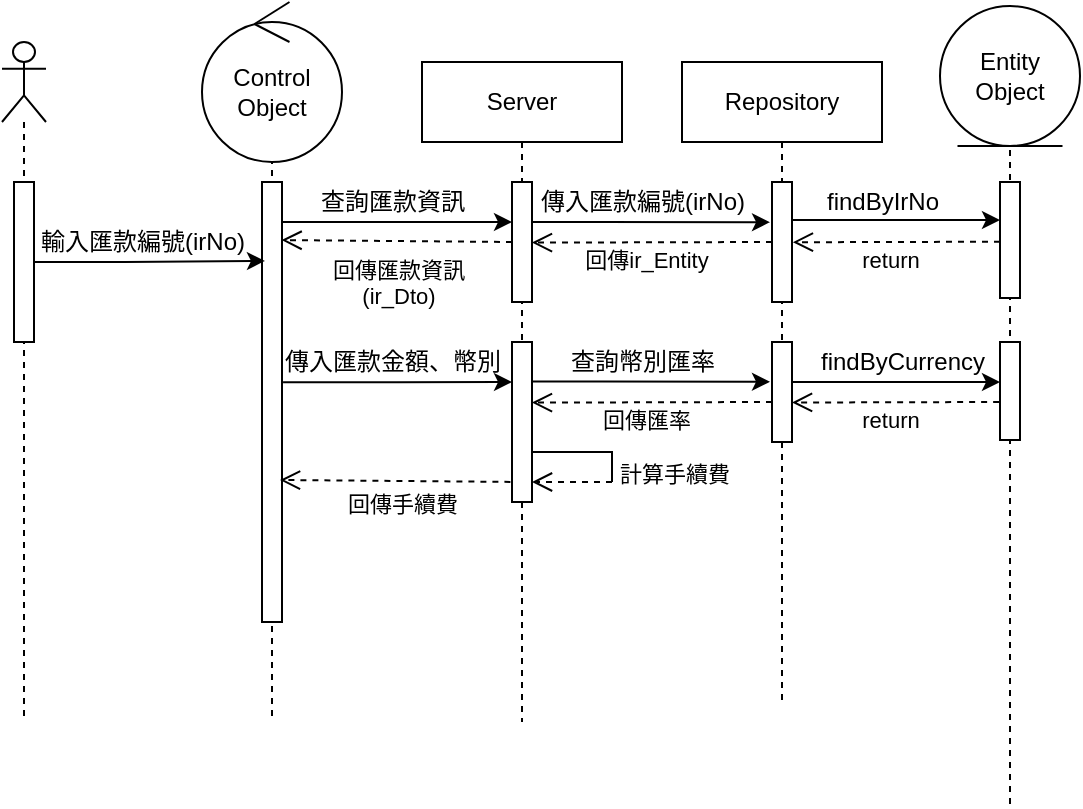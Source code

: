<mxfile version="16.4.6" type="github">
  <diagram name="Page-1" id="e7e014a7-5840-1c2e-5031-d8a46d1fe8dd">
    <mxGraphModel dx="1894" dy="522" grid="1" gridSize="10" guides="1" tooltips="1" connect="1" arrows="1" fold="1" page="1" pageScale="1" pageWidth="1169" pageHeight="826" background="none" math="0" shadow="0">
      <root>
        <mxCell id="0" />
        <mxCell id="1" parent="0" />
        <mxCell id="pGDdRuq1gGGfobDIqZBR-42" value="" style="shape=umlLifeline;participant=umlActor;perimeter=lifelinePerimeter;whiteSpace=wrap;html=1;container=1;collapsible=0;recursiveResize=0;verticalAlign=top;spacingTop=36;outlineConnect=0;" parent="1" vertex="1">
          <mxGeometry x="-1110" y="170" width="22" height="340" as="geometry" />
        </mxCell>
        <mxCell id="pGDdRuq1gGGfobDIqZBR-43" value="" style="html=1;points=[];perimeter=orthogonalPerimeter;" parent="pGDdRuq1gGGfobDIqZBR-42" vertex="1">
          <mxGeometry x="6" y="70" width="10" height="80" as="geometry" />
        </mxCell>
        <mxCell id="kfwp7QfQCUSDTevISf6e-1" value="" style="shape=umlLifeline;participant=umlControl;perimeter=lifelinePerimeter;whiteSpace=wrap;html=1;container=1;collapsible=0;recursiveResize=0;verticalAlign=top;spacingTop=36;outlineConnect=0;" vertex="1" parent="1">
          <mxGeometry x="-1002.5" y="170" width="55" height="340" as="geometry" />
        </mxCell>
        <mxCell id="kfwp7QfQCUSDTevISf6e-2" value="Control Object" style="ellipse;shape=umlControl;whiteSpace=wrap;html=1;" vertex="1" parent="kfwp7QfQCUSDTevISf6e-1">
          <mxGeometry x="-7.5" y="-20" width="70" height="80" as="geometry" />
        </mxCell>
        <mxCell id="kfwp7QfQCUSDTevISf6e-8" value="" style="html=1;points=[];perimeter=orthogonalPerimeter;" vertex="1" parent="kfwp7QfQCUSDTevISf6e-1">
          <mxGeometry x="22.5" y="70" width="10" height="220" as="geometry" />
        </mxCell>
        <mxCell id="kfwp7QfQCUSDTevISf6e-3" value="Server" style="shape=umlLifeline;perimeter=lifelinePerimeter;whiteSpace=wrap;html=1;container=1;collapsible=0;recursiveResize=0;outlineConnect=0;" vertex="1" parent="1">
          <mxGeometry x="-900" y="180" width="100" height="330" as="geometry" />
        </mxCell>
        <mxCell id="kfwp7QfQCUSDTevISf6e-12" value="" style="html=1;points=[];perimeter=orthogonalPerimeter;" vertex="1" parent="kfwp7QfQCUSDTevISf6e-3">
          <mxGeometry x="45" y="60" width="10" height="60" as="geometry" />
        </mxCell>
        <mxCell id="kfwp7QfQCUSDTevISf6e-25" value="" style="html=1;points=[];perimeter=orthogonalPerimeter;" vertex="1" parent="kfwp7QfQCUSDTevISf6e-3">
          <mxGeometry x="45" y="140" width="10" height="80" as="geometry" />
        </mxCell>
        <mxCell id="kfwp7QfQCUSDTevISf6e-26" style="edgeStyle=orthogonalEdgeStyle;rounded=0;orthogonalLoop=1;jettySize=auto;html=1;exitX=1.053;exitY=0.455;exitDx=0;exitDy=0;exitPerimeter=0;" edge="1" parent="kfwp7QfQCUSDTevISf6e-3" source="kfwp7QfQCUSDTevISf6e-8">
          <mxGeometry relative="1" as="geometry">
            <mxPoint x="-50" y="160" as="sourcePoint" />
            <mxPoint x="45" y="160" as="targetPoint" />
            <Array as="points" />
          </mxGeometry>
        </mxCell>
        <mxCell id="kfwp7QfQCUSDTevISf6e-53" value="" style="group" vertex="1" connectable="0" parent="kfwp7QfQCUSDTevISf6e-3">
          <mxGeometry x="55" y="180" width="40" height="30" as="geometry" />
        </mxCell>
        <mxCell id="kfwp7QfQCUSDTevISf6e-51" style="edgeStyle=elbowEdgeStyle;rounded=0;orthogonalLoop=1;jettySize=auto;html=1;elbow=vertical;endArrow=none;endFill=0;" edge="1" parent="kfwp7QfQCUSDTevISf6e-53">
          <mxGeometry relative="1" as="geometry">
            <mxPoint x="40" y="30" as="targetPoint" />
            <mxPoint x="0.5" y="15" as="sourcePoint" />
            <Array as="points">
              <mxPoint x="33.333" y="15" />
              <mxPoint x="26.667" y="22.5" />
              <mxPoint x="26.667" y="15" />
              <mxPoint x="26.667" y="10" />
              <mxPoint x="33.333" />
              <mxPoint x="40" y="5" />
            </Array>
          </mxGeometry>
        </mxCell>
        <mxCell id="kfwp7QfQCUSDTevISf6e-52" value="計算手續費" style="html=1;verticalAlign=bottom;endArrow=open;dashed=1;endSize=8;rounded=0;strokeColor=default;elbow=vertical;" edge="1" parent="kfwp7QfQCUSDTevISf6e-53">
          <mxGeometry x="-1" y="31" relative="1" as="geometry">
            <mxPoint x="40" y="30" as="sourcePoint" />
            <mxPoint y="30" as="targetPoint" />
            <mxPoint x="31" y="-26" as="offset" />
          </mxGeometry>
        </mxCell>
        <mxCell id="kfwp7QfQCUSDTevISf6e-55" value="回傳手續費" style="html=1;verticalAlign=bottom;endArrow=open;dashed=1;endSize=8;rounded=0;entryX=0.98;entryY=0.132;entryDx=0;entryDy=0;entryPerimeter=0;" edge="1" parent="kfwp7QfQCUSDTevISf6e-3">
          <mxGeometry x="-0.062" y="20" relative="1" as="geometry">
            <mxPoint x="44.2" y="209.96" as="sourcePoint" />
            <mxPoint x="-71.0" y="209.0" as="targetPoint" />
            <mxPoint as="offset" />
          </mxGeometry>
        </mxCell>
        <mxCell id="kfwp7QfQCUSDTevISf6e-4" value="Repository" style="shape=umlLifeline;perimeter=lifelinePerimeter;whiteSpace=wrap;html=1;container=1;collapsible=0;recursiveResize=0;outlineConnect=0;" vertex="1" parent="1">
          <mxGeometry x="-770" y="180" width="100" height="320" as="geometry" />
        </mxCell>
        <mxCell id="kfwp7QfQCUSDTevISf6e-13" value="" style="html=1;points=[];perimeter=orthogonalPerimeter;" vertex="1" parent="kfwp7QfQCUSDTevISf6e-4">
          <mxGeometry x="45" y="60" width="10" height="60" as="geometry" />
        </mxCell>
        <mxCell id="kfwp7QfQCUSDTevISf6e-22" value="return" style="html=1;verticalAlign=bottom;endArrow=open;dashed=1;endSize=8;rounded=0;entryX=1.044;entryY=0.502;entryDx=0;entryDy=0;entryPerimeter=0;" edge="1" parent="kfwp7QfQCUSDTevISf6e-4" target="kfwp7QfQCUSDTevISf6e-13">
          <mxGeometry x="0.058" y="18" relative="1" as="geometry">
            <mxPoint x="159" y="89.86" as="sourcePoint" />
            <mxPoint x="79" y="89.86" as="targetPoint" />
            <mxPoint as="offset" />
          </mxGeometry>
        </mxCell>
        <mxCell id="kfwp7QfQCUSDTevISf6e-23" value="回傳ir_Entity" style="html=1;verticalAlign=bottom;endArrow=open;dashed=1;endSize=8;rounded=0;entryX=0.996;entryY=0.505;entryDx=0;entryDy=0;entryPerimeter=0;" edge="1" parent="kfwp7QfQCUSDTevISf6e-4" target="kfwp7QfQCUSDTevISf6e-12">
          <mxGeometry x="0.058" y="18" relative="1" as="geometry">
            <mxPoint x="45" y="90" as="sourcePoint" />
            <mxPoint x="-59.03" y="90.14" as="targetPoint" />
            <mxPoint as="offset" />
          </mxGeometry>
        </mxCell>
        <mxCell id="kfwp7QfQCUSDTevISf6e-28" value="" style="html=1;points=[];perimeter=orthogonalPerimeter;" vertex="1" parent="kfwp7QfQCUSDTevISf6e-4">
          <mxGeometry x="45" y="140" width="10" height="50" as="geometry" />
        </mxCell>
        <mxCell id="kfwp7QfQCUSDTevISf6e-38" value="回傳匯率" style="html=1;verticalAlign=bottom;endArrow=open;dashed=1;endSize=8;rounded=0;entryX=0.996;entryY=0.505;entryDx=0;entryDy=0;entryPerimeter=0;" edge="1" parent="kfwp7QfQCUSDTevISf6e-4">
          <mxGeometry x="0.058" y="18" relative="1" as="geometry">
            <mxPoint x="45" y="170" as="sourcePoint" />
            <mxPoint x="-75.04" y="170.3" as="targetPoint" />
            <mxPoint as="offset" />
          </mxGeometry>
        </mxCell>
        <mxCell id="kfwp7QfQCUSDTevISf6e-7" value="" style="group" vertex="1" connectable="0" parent="1">
          <mxGeometry x="-641" y="152" width="70" height="400" as="geometry" />
        </mxCell>
        <mxCell id="kfwp7QfQCUSDTevISf6e-5" value="" style="shape=umlLifeline;participant=umlEntity;perimeter=lifelinePerimeter;whiteSpace=wrap;html=1;container=1;collapsible=0;recursiveResize=0;verticalAlign=top;spacingTop=36;outlineConnect=0;" vertex="1" parent="kfwp7QfQCUSDTevISf6e-7">
          <mxGeometry x="5" y="20" width="60" height="380" as="geometry" />
        </mxCell>
        <mxCell id="kfwp7QfQCUSDTevISf6e-14" value="" style="html=1;points=[];perimeter=orthogonalPerimeter;" vertex="1" parent="kfwp7QfQCUSDTevISf6e-5">
          <mxGeometry x="25" y="68" width="10" height="58" as="geometry" />
        </mxCell>
        <mxCell id="kfwp7QfQCUSDTevISf6e-6" value="Entity Object" style="ellipse;shape=umlEntity;whiteSpace=wrap;html=1;" vertex="1" parent="kfwp7QfQCUSDTevISf6e-7">
          <mxGeometry width="70" height="70" as="geometry" />
        </mxCell>
        <mxCell id="kfwp7QfQCUSDTevISf6e-31" value="" style="html=1;points=[];perimeter=orthogonalPerimeter;" vertex="1" parent="kfwp7QfQCUSDTevISf6e-7">
          <mxGeometry x="30" y="168" width="10" height="49" as="geometry" />
        </mxCell>
        <mxCell id="kfwp7QfQCUSDTevISf6e-9" style="edgeStyle=orthogonalEdgeStyle;rounded=0;orthogonalLoop=1;jettySize=auto;html=1;entryX=0.436;entryY=0.322;entryDx=0;entryDy=0;entryPerimeter=0;" edge="1" parent="1" source="pGDdRuq1gGGfobDIqZBR-43" target="kfwp7QfQCUSDTevISf6e-1">
          <mxGeometry relative="1" as="geometry" />
        </mxCell>
        <mxCell id="kfwp7QfQCUSDTevISf6e-10" value="輸入匯款編號(irNo)" style="text;html=1;align=center;verticalAlign=middle;resizable=0;points=[];autosize=1;strokeColor=none;fillColor=none;" vertex="1" parent="1">
          <mxGeometry x="-1100" y="260" width="120" height="20" as="geometry" />
        </mxCell>
        <mxCell id="kfwp7QfQCUSDTevISf6e-16" style="edgeStyle=orthogonalEdgeStyle;rounded=0;orthogonalLoop=1;jettySize=auto;html=1;" edge="1" parent="1" source="kfwp7QfQCUSDTevISf6e-8">
          <mxGeometry relative="1" as="geometry">
            <mxPoint x="-855" y="260" as="targetPoint" />
            <Array as="points">
              <mxPoint x="-855" y="260" />
            </Array>
          </mxGeometry>
        </mxCell>
        <mxCell id="kfwp7QfQCUSDTevISf6e-17" value="查詢匯款資訊" style="text;html=1;align=center;verticalAlign=middle;resizable=0;points=[];autosize=1;strokeColor=none;fillColor=none;" vertex="1" parent="1">
          <mxGeometry x="-960" y="240" width="90" height="20" as="geometry" />
        </mxCell>
        <mxCell id="kfwp7QfQCUSDTevISf6e-18" style="edgeStyle=orthogonalEdgeStyle;rounded=0;orthogonalLoop=1;jettySize=auto;html=1;entryX=-0.1;entryY=0.214;entryDx=0;entryDy=0;entryPerimeter=0;" edge="1" parent="1">
          <mxGeometry relative="1" as="geometry">
            <mxPoint x="-845" y="259.999" as="sourcePoint" />
            <mxPoint x="-726" y="260.09" as="targetPoint" />
            <Array as="points">
              <mxPoint x="-810" y="259.97" />
              <mxPoint x="-810" y="259.97" />
            </Array>
          </mxGeometry>
        </mxCell>
        <mxCell id="kfwp7QfQCUSDTevISf6e-19" value="傳入匯款編號(irNo)" style="text;html=1;align=center;verticalAlign=middle;resizable=0;points=[];autosize=1;strokeColor=none;fillColor=none;" vertex="1" parent="1">
          <mxGeometry x="-850" y="240" width="120" height="20" as="geometry" />
        </mxCell>
        <mxCell id="kfwp7QfQCUSDTevISf6e-20" style="edgeStyle=orthogonalEdgeStyle;rounded=0;orthogonalLoop=1;jettySize=auto;html=1;" edge="1" parent="1" source="kfwp7QfQCUSDTevISf6e-13">
          <mxGeometry relative="1" as="geometry">
            <mxPoint x="-611" y="259" as="targetPoint" />
            <Array as="points">
              <mxPoint x="-690" y="259" />
              <mxPoint x="-690" y="259" />
            </Array>
          </mxGeometry>
        </mxCell>
        <mxCell id="kfwp7QfQCUSDTevISf6e-21" value="findByIrNo" style="text;html=1;align=center;verticalAlign=middle;resizable=0;points=[];autosize=1;strokeColor=none;fillColor=none;" vertex="1" parent="1">
          <mxGeometry x="-705" y="240" width="70" height="20" as="geometry" />
        </mxCell>
        <mxCell id="kfwp7QfQCUSDTevISf6e-24" value="回傳匯款資訊&lt;br&gt;(ir_Dto)" style="html=1;verticalAlign=bottom;endArrow=open;dashed=1;endSize=8;rounded=0;entryX=0.98;entryY=0.132;entryDx=0;entryDy=0;entryPerimeter=0;" edge="1" parent="1" target="kfwp7QfQCUSDTevISf6e-8">
          <mxGeometry x="-0.011" y="36" relative="1" as="geometry">
            <mxPoint x="-855" y="270" as="sourcePoint" />
            <mxPoint x="-935" y="270" as="targetPoint" />
            <mxPoint as="offset" />
          </mxGeometry>
        </mxCell>
        <mxCell id="kfwp7QfQCUSDTevISf6e-27" value="傳入匯款金額、幣別" style="text;html=1;align=center;verticalAlign=middle;resizable=0;points=[];autosize=1;strokeColor=none;fillColor=none;" vertex="1" parent="1">
          <mxGeometry x="-975" y="320" width="120" height="20" as="geometry" />
        </mxCell>
        <mxCell id="kfwp7QfQCUSDTevISf6e-33" style="edgeStyle=orthogonalEdgeStyle;rounded=0;orthogonalLoop=1;jettySize=auto;html=1;entryX=-0.1;entryY=0.214;entryDx=0;entryDy=0;entryPerimeter=0;" edge="1" parent="1">
          <mxGeometry relative="1" as="geometry">
            <mxPoint x="-845" y="339.809" as="sourcePoint" />
            <mxPoint x="-726" y="339.9" as="targetPoint" />
            <Array as="points">
              <mxPoint x="-810" y="339.78" />
              <mxPoint x="-810" y="339.78" />
            </Array>
          </mxGeometry>
        </mxCell>
        <mxCell id="kfwp7QfQCUSDTevISf6e-34" value="查詢幣別匯率" style="text;html=1;align=center;verticalAlign=middle;resizable=0;points=[];autosize=1;strokeColor=none;fillColor=none;" vertex="1" parent="1">
          <mxGeometry x="-835" y="319.81" width="90" height="20" as="geometry" />
        </mxCell>
        <mxCell id="kfwp7QfQCUSDTevISf6e-35" style="edgeStyle=orthogonalEdgeStyle;rounded=0;orthogonalLoop=1;jettySize=auto;html=1;" edge="1" parent="1">
          <mxGeometry relative="1" as="geometry">
            <mxPoint x="-715" y="340" as="sourcePoint" />
            <mxPoint x="-611" y="340" as="targetPoint" />
            <Array as="points">
              <mxPoint x="-690" y="340" />
              <mxPoint x="-690" y="340" />
            </Array>
          </mxGeometry>
        </mxCell>
        <mxCell id="kfwp7QfQCUSDTevISf6e-36" value="findByCurrency" style="text;html=1;align=center;verticalAlign=middle;resizable=0;points=[];autosize=1;strokeColor=none;fillColor=none;" vertex="1" parent="1">
          <mxGeometry x="-710" y="319.81" width="100" height="20" as="geometry" />
        </mxCell>
        <mxCell id="kfwp7QfQCUSDTevISf6e-37" value="return" style="html=1;verticalAlign=bottom;endArrow=open;dashed=1;endSize=8;rounded=0;entryX=1.044;entryY=0.502;entryDx=0;entryDy=0;entryPerimeter=0;" edge="1" parent="1">
          <mxGeometry x="0.058" y="18" relative="1" as="geometry">
            <mxPoint x="-611.44" y="350.0" as="sourcePoint" />
            <mxPoint x="-715" y="350.26" as="targetPoint" />
            <mxPoint as="offset" />
          </mxGeometry>
        </mxCell>
      </root>
    </mxGraphModel>
  </diagram>
</mxfile>
